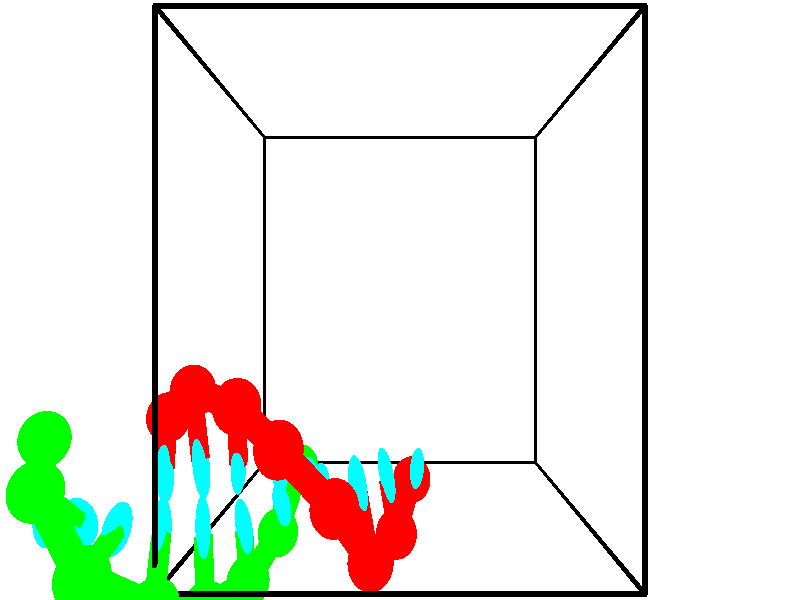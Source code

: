 // switches for output
#declare DRAW_BASES = 1; // possible values are 0, 1; only relevant for DNA ribbons
#declare DRAW_BASES_TYPE = 3; // possible values are 1, 2, 3; only relevant for DNA ribbons
#declare DRAW_FOG = 0; // set to 1 to enable fog

#include "colors.inc"

#include "transforms.inc"
background { rgb <1, 1, 1>}

#default {
   normal{
       ripples 0.25
       frequency 0.20
       turbulence 0.2
       lambda 5
   }
	finish {
		phong 0.1
		phong_size 40.
	}
}

// original window dimensions: 1024x640


// camera settings

camera {
	sky <-0, 1, 0>
	up <-0, 1, 0>
	right 1.6 * <1, 0, 0>
	location <2.5, 2.5, 11.1562>
	look_at <2.5, 2.5, 2.5>
	direction <0, 0, -8.6562>
	angle 67.0682
}


# declare cpy_camera_pos = <2.5, 2.5, 11.1562>;
# if (DRAW_FOG = 1)
fog {
	fog_type 2
	up vnormalize(cpy_camera_pos)
	color rgbt<1,1,1,0.3>
	distance 1e-5
	fog_alt 3e-3
	fog_offset 4
}
# end


// LIGHTS

# declare lum = 6;
global_settings {
	ambient_light rgb lum * <0.05, 0.05, 0.05>
	max_trace_level 15
}# declare cpy_direct_light_amount = 0.25;
light_source
{	1000 * <-1, -1, 1>,
	rgb lum * cpy_direct_light_amount
	parallel
}

light_source
{	1000 * <1, 1, -1>,
	rgb lum * cpy_direct_light_amount
	parallel
}

// strand 0

// nucleotide -1

// particle -1
sphere {
	<2.653340, 0.520056, 3.167261> 0.250000
	pigment { color rgbt <1,0,0,0> }
	no_shadow
}
cylinder {
	<2.683411, 0.675446, 3.534616>,  <2.701453, 0.768679, 3.755029>, 0.100000
	pigment { color rgbt <1,0,0,0> }
	no_shadow
}
cylinder {
	<2.683411, 0.675446, 3.534616>,  <2.653340, 0.520056, 3.167261>, 0.100000
	pigment { color rgbt <1,0,0,0> }
	no_shadow
}

// particle -1
sphere {
	<2.683411, 0.675446, 3.534616> 0.100000
	pigment { color rgbt <1,0,0,0> }
	no_shadow
}
sphere {
	0, 1
	scale<0.080000,0.200000,0.300000>
	matrix <-0.994692, 0.094109, 0.041615,
		-0.070262, -0.916642, 0.393486,
		0.075177, 0.388474, 0.918388,
		2.705964, 0.791988, 3.810132>
	pigment { color rgbt <0,1,1,0> }
	no_shadow
}
cylinder {
	<2.455555, 0.121282, 3.783702>,  <2.653340, 0.520056, 3.167261>, 0.130000
	pigment { color rgbt <1,0,0,0> }
	no_shadow
}

// nucleotide -1

// particle -1
sphere {
	<2.455555, 0.121282, 3.783702> 0.250000
	pigment { color rgbt <1,0,0,0> }
	no_shadow
}
cylinder {
	<2.391014, 0.491577, 3.920507>,  <2.352290, 0.713754, 4.002591>, 0.100000
	pigment { color rgbt <1,0,0,0> }
	no_shadow
}
cylinder {
	<2.391014, 0.491577, 3.920507>,  <2.455555, 0.121282, 3.783702>, 0.100000
	pigment { color rgbt <1,0,0,0> }
	no_shadow
}

// particle -1
sphere {
	<2.391014, 0.491577, 3.920507> 0.100000
	pigment { color rgbt <1,0,0,0> }
	no_shadow
}
sphere {
	0, 1
	scale<0.080000,0.200000,0.300000>
	matrix <-0.948179, -0.241533, 0.206443,
		0.273720, -0.290981, 0.916738,
		-0.161352, 0.925738, 0.342014,
		2.342609, 0.769299, 4.023112>
	pigment { color rgbt <0,1,1,0> }
	no_shadow
}
cylinder {
	<2.181062, 0.124201, 4.608426>,  <2.455555, 0.121282, 3.783702>, 0.130000
	pigment { color rgbt <1,0,0,0> }
	no_shadow
}

// nucleotide -1

// particle -1
sphere {
	<2.181062, 0.124201, 4.608426> 0.250000
	pigment { color rgbt <1,0,0,0> }
	no_shadow
}
cylinder {
	<2.089249, 0.471962, 4.433403>,  <2.034161, 0.680618, 4.328389>, 0.100000
	pigment { color rgbt <1,0,0,0> }
	no_shadow
}
cylinder {
	<2.089249, 0.471962, 4.433403>,  <2.181062, 0.124201, 4.608426>, 0.100000
	pigment { color rgbt <1,0,0,0> }
	no_shadow
}

// particle -1
sphere {
	<2.089249, 0.471962, 4.433403> 0.100000
	pigment { color rgbt <1,0,0,0> }
	no_shadow
}
sphere {
	0, 1
	scale<0.080000,0.200000,0.300000>
	matrix <-0.912026, -0.035130, 0.408625,
		0.339888, 0.492857, 0.800980,
		-0.229532, 0.869402, -0.437558,
		2.020389, 0.732782, 4.302136>
	pigment { color rgbt <0,1,1,0> }
	no_shadow
}
cylinder {
	<1.835890, 0.739683, 5.044907>,  <2.181062, 0.124201, 4.608426>, 0.130000
	pigment { color rgbt <1,0,0,0> }
	no_shadow
}

// nucleotide -1

// particle -1
sphere {
	<1.835890, 0.739683, 5.044907> 0.250000
	pigment { color rgbt <1,0,0,0> }
	no_shadow
}
cylinder {
	<1.707687, 0.753601, 4.666264>,  <1.630766, 0.761952, 4.439078>, 0.100000
	pigment { color rgbt <1,0,0,0> }
	no_shadow
}
cylinder {
	<1.707687, 0.753601, 4.666264>,  <1.835890, 0.739683, 5.044907>, 0.100000
	pigment { color rgbt <1,0,0,0> }
	no_shadow
}

// particle -1
sphere {
	<1.707687, 0.753601, 4.666264> 0.100000
	pigment { color rgbt <1,0,0,0> }
	no_shadow
}
sphere {
	0, 1
	scale<0.080000,0.200000,0.300000>
	matrix <-0.937802, 0.129107, 0.322271,
		0.133427, 0.991020, -0.008749,
		-0.320507, 0.034795, -0.946607,
		1.611535, 0.764040, 4.382281>
	pigment { color rgbt <0,1,1,0> }
	no_shadow
}
cylinder {
	<1.274213, 1.237890, 5.060663>,  <1.835890, 0.739683, 5.044907>, 0.130000
	pigment { color rgbt <1,0,0,0> }
	no_shadow
}

// nucleotide -1

// particle -1
sphere {
	<1.274213, 1.237890, 5.060663> 0.250000
	pigment { color rgbt <1,0,0,0> }
	no_shadow
}
cylinder {
	<1.225651, 1.045479, 4.713360>,  <1.196514, 0.930032, 4.504978>, 0.100000
	pigment { color rgbt <1,0,0,0> }
	no_shadow
}
cylinder {
	<1.225651, 1.045479, 4.713360>,  <1.274213, 1.237890, 5.060663>, 0.100000
	pigment { color rgbt <1,0,0,0> }
	no_shadow
}

// particle -1
sphere {
	<1.225651, 1.045479, 4.713360> 0.100000
	pigment { color rgbt <1,0,0,0> }
	no_shadow
}
sphere {
	0, 1
	scale<0.080000,0.200000,0.300000>
	matrix <-0.981833, 0.186704, 0.033849,
		0.145825, 0.856594, -0.494956,
		-0.121405, -0.481028, -0.868258,
		1.189229, 0.901170, 4.452882>
	pigment { color rgbt <0,1,1,0> }
	no_shadow
}
cylinder {
	<0.790091, 1.568173, 4.830912>,  <1.274213, 1.237890, 5.060663>, 0.130000
	pigment { color rgbt <1,0,0,0> }
	no_shadow
}

// nucleotide -1

// particle -1
sphere {
	<0.790091, 1.568173, 4.830912> 0.250000
	pigment { color rgbt <1,0,0,0> }
	no_shadow
}
cylinder {
	<0.746361, 1.224960, 4.630181>,  <0.720123, 1.019033, 4.509743>, 0.100000
	pigment { color rgbt <1,0,0,0> }
	no_shadow
}
cylinder {
	<0.746361, 1.224960, 4.630181>,  <0.790091, 1.568173, 4.830912>, 0.100000
	pigment { color rgbt <1,0,0,0> }
	no_shadow
}

// particle -1
sphere {
	<0.746361, 1.224960, 4.630181> 0.100000
	pigment { color rgbt <1,0,0,0> }
	no_shadow
}
sphere {
	0, 1
	scale<0.080000,0.200000,0.300000>
	matrix <-0.989139, 0.044013, 0.140234,
		-0.098239, 0.511706, -0.853525,
		-0.109325, -0.858032, -0.501826,
		0.713563, 0.967551, 4.479634>
	pigment { color rgbt <0,1,1,0> }
	no_shadow
}
cylinder {
	<0.162184, 1.640024, 4.335594>,  <0.790091, 1.568173, 4.830912>, 0.130000
	pigment { color rgbt <1,0,0,0> }
	no_shadow
}

// nucleotide -1

// particle -1
sphere {
	<0.162184, 1.640024, 4.335594> 0.250000
	pigment { color rgbt <1,0,0,0> }
	no_shadow
}
cylinder {
	<0.226749, 1.246971, 4.372213>,  <0.265489, 1.011140, 4.394184>, 0.100000
	pigment { color rgbt <1,0,0,0> }
	no_shadow
}
cylinder {
	<0.226749, 1.246971, 4.372213>,  <0.162184, 1.640024, 4.335594>, 0.100000
	pigment { color rgbt <1,0,0,0> }
	no_shadow
}

// particle -1
sphere {
	<0.226749, 1.246971, 4.372213> 0.100000
	pigment { color rgbt <1,0,0,0> }
	no_shadow
}
sphere {
	0, 1
	scale<0.080000,0.200000,0.300000>
	matrix <-0.983684, -0.152728, 0.095082,
		-0.079449, -0.105401, -0.991251,
		0.161414, -0.982631, 0.091547,
		0.275174, 0.952182, 4.399677>
	pigment { color rgbt <0,1,1,0> }
	no_shadow
}
cylinder {
	<-0.285285, 1.323208, 3.891456>,  <0.162184, 1.640024, 4.335594>, 0.130000
	pigment { color rgbt <1,0,0,0> }
	no_shadow
}

// nucleotide -1

// particle -1
sphere {
	<-0.285285, 1.323208, 3.891456> 0.250000
	pigment { color rgbt <1,0,0,0> }
	no_shadow
}
cylinder {
	<-0.193558, 1.075333, 4.191696>,  <-0.138522, 0.926608, 4.371840>, 0.100000
	pigment { color rgbt <1,0,0,0> }
	no_shadow
}
cylinder {
	<-0.193558, 1.075333, 4.191696>,  <-0.285285, 1.323208, 3.891456>, 0.100000
	pigment { color rgbt <1,0,0,0> }
	no_shadow
}

// particle -1
sphere {
	<-0.193558, 1.075333, 4.191696> 0.100000
	pigment { color rgbt <1,0,0,0> }
	no_shadow
}
sphere {
	0, 1
	scale<0.080000,0.200000,0.300000>
	matrix <-0.971170, -0.197274, 0.133836,
		0.065138, -0.759651, -0.647060,
		0.229317, -0.619688, 0.750600,
		-0.124763, 0.889426, 4.416876>
	pigment { color rgbt <0,1,1,0> }
	no_shadow
}
// strand 1

// nucleotide -1

// particle -1
sphere {
	<-1.291612, 1.259833, 4.710282> 0.250000
	pigment { color rgbt <0,1,0,0> }
	no_shadow
}
cylinder {
	<-1.308144, 0.863052, 4.662412>,  <-1.318063, 0.624984, 4.633690>, 0.100000
	pigment { color rgbt <0,1,0,0> }
	no_shadow
}
cylinder {
	<-1.308144, 0.863052, 4.662412>,  <-1.291612, 1.259833, 4.710282>, 0.100000
	pigment { color rgbt <0,1,0,0> }
	no_shadow
}

// particle -1
sphere {
	<-1.308144, 0.863052, 4.662412> 0.100000
	pigment { color rgbt <0,1,0,0> }
	no_shadow
}
sphere {
	0, 1
	scale<0.080000,0.200000,0.300000>
	matrix <0.993684, -0.053314, 0.098739,
		-0.104325, -0.114838, 0.987891,
		-0.041330, -0.991952, -0.119675,
		-1.320543, 0.565467, 4.626509>
	pigment { color rgbt <0,1,1,0> }
	no_shadow
}
cylinder {
	<-1.060261, 0.937616, 5.252261>,  <-1.291612, 1.259833, 4.710282>, 0.130000
	pigment { color rgbt <0,1,0,0> }
	no_shadow
}

// nucleotide -1

// particle -1
sphere {
	<-1.060261, 0.937616, 5.252261> 0.250000
	pigment { color rgbt <0,1,0,0> }
	no_shadow
}
cylinder {
	<-0.981972, 0.695404, 4.943708>,  <-0.934998, 0.550077, 4.758577>, 0.100000
	pigment { color rgbt <0,1,0,0> }
	no_shadow
}
cylinder {
	<-0.981972, 0.695404, 4.943708>,  <-1.060261, 0.937616, 5.252261>, 0.100000
	pigment { color rgbt <0,1,0,0> }
	no_shadow
}

// particle -1
sphere {
	<-0.981972, 0.695404, 4.943708> 0.100000
	pigment { color rgbt <0,1,0,0> }
	no_shadow
}
sphere {
	0, 1
	scale<0.080000,0.200000,0.300000>
	matrix <0.978779, 0.071939, 0.191875,
		-0.060694, -0.792565, 0.606759,
		0.195723, -0.605529, -0.771380,
		-0.923255, 0.513745, 4.712295>
	pigment { color rgbt <0,1,1,0> }
	no_shadow
}
cylinder {
	<-0.511831, 0.299709, 5.432282>,  <-1.060261, 0.937616, 5.252261>, 0.130000
	pigment { color rgbt <0,1,0,0> }
	no_shadow
}

// nucleotide -1

// particle -1
sphere {
	<-0.511831, 0.299709, 5.432282> 0.250000
	pigment { color rgbt <0,1,0,0> }
	no_shadow
}
cylinder {
	<-0.503876, 0.402580, 5.045818>,  <-0.499102, 0.464303, 4.813940>, 0.100000
	pigment { color rgbt <0,1,0,0> }
	no_shadow
}
cylinder {
	<-0.503876, 0.402580, 5.045818>,  <-0.511831, 0.299709, 5.432282>, 0.100000
	pigment { color rgbt <0,1,0,0> }
	no_shadow
}

// particle -1
sphere {
	<-0.503876, 0.402580, 5.045818> 0.100000
	pigment { color rgbt <0,1,0,0> }
	no_shadow
}
sphere {
	0, 1
	scale<0.080000,0.200000,0.300000>
	matrix <0.992984, 0.107585, 0.049079,
		0.116566, -0.960356, -0.253235,
		0.019889, 0.257179, -0.966159,
		-0.497909, 0.479734, 4.755970>
	pigment { color rgbt <0,1,1,0> }
	no_shadow
}
cylinder {
	<0.051438, -0.061381, 5.157092>,  <-0.511831, 0.299709, 5.432282>, 0.130000
	pigment { color rgbt <0,1,0,0> }
	no_shadow
}

// nucleotide -1

// particle -1
sphere {
	<0.051438, -0.061381, 5.157092> 0.250000
	pigment { color rgbt <0,1,0,0> }
	no_shadow
}
cylinder {
	<-0.008163, 0.228577, 4.888070>,  <-0.043924, 0.402551, 4.726657>, 0.100000
	pigment { color rgbt <0,1,0,0> }
	no_shadow
}
cylinder {
	<-0.008163, 0.228577, 4.888070>,  <0.051438, -0.061381, 5.157092>, 0.100000
	pigment { color rgbt <0,1,0,0> }
	no_shadow
}

// particle -1
sphere {
	<-0.008163, 0.228577, 4.888070> 0.100000
	pigment { color rgbt <0,1,0,0> }
	no_shadow
}
sphere {
	0, 1
	scale<0.080000,0.200000,0.300000>
	matrix <0.988653, 0.122326, -0.087189,
		0.019068, -0.677913, -0.734895,
		-0.149004, 0.724893, -0.672553,
		-0.052865, 0.446045, 4.686304>
	pigment { color rgbt <0,1,1,0> }
	no_shadow
}
cylinder {
	<0.400926, -0.286208, 4.643872>,  <0.051438, -0.061381, 5.157092>, 0.130000
	pigment { color rgbt <0,1,0,0> }
	no_shadow
}

// nucleotide -1

// particle -1
sphere {
	<0.400926, -0.286208, 4.643872> 0.250000
	pigment { color rgbt <0,1,0,0> }
	no_shadow
}
cylinder {
	<0.356247, 0.100700, 4.552736>,  <0.329440, 0.332845, 4.498055>, 0.100000
	pigment { color rgbt <0,1,0,0> }
	no_shadow
}
cylinder {
	<0.356247, 0.100700, 4.552736>,  <0.400926, -0.286208, 4.643872>, 0.100000
	pigment { color rgbt <0,1,0,0> }
	no_shadow
}

// particle -1
sphere {
	<0.356247, 0.100700, 4.552736> 0.100000
	pigment { color rgbt <0,1,0,0> }
	no_shadow
}
sphere {
	0, 1
	scale<0.080000,0.200000,0.300000>
	matrix <0.945066, 0.032518, -0.325259,
		-0.307205, -0.251653, -0.917767,
		-0.111697, 0.967271, -0.227838,
		0.322738, 0.390882, 4.484385>
	pigment { color rgbt <0,1,1,0> }
	no_shadow
}
cylinder {
	<0.685984, -0.301060, 3.947644>,  <0.400926, -0.286208, 4.643872>, 0.130000
	pigment { color rgbt <0,1,0,0> }
	no_shadow
}

// nucleotide -1

// particle -1
sphere {
	<0.685984, -0.301060, 3.947644> 0.250000
	pigment { color rgbt <0,1,0,0> }
	no_shadow
}
cylinder {
	<0.699028, 0.062469, 4.114006>,  <0.706855, 0.280587, 4.213823>, 0.100000
	pigment { color rgbt <0,1,0,0> }
	no_shadow
}
cylinder {
	<0.699028, 0.062469, 4.114006>,  <0.685984, -0.301060, 3.947644>, 0.100000
	pigment { color rgbt <0,1,0,0> }
	no_shadow
}

// particle -1
sphere {
	<0.699028, 0.062469, 4.114006> 0.100000
	pigment { color rgbt <0,1,0,0> }
	no_shadow
}
sphere {
	0, 1
	scale<0.080000,0.200000,0.300000>
	matrix <0.846551, 0.196092, -0.494873,
		-0.531308, 0.368222, -0.762971,
		0.032611, 0.908824, 0.415904,
		0.708811, 0.335117, 4.238777>
	pigment { color rgbt <0,1,1,0> }
	no_shadow
}
cylinder {
	<0.950686, 0.037838, 3.482414>,  <0.685984, -0.301060, 3.947644>, 0.130000
	pigment { color rgbt <0,1,0,0> }
	no_shadow
}

// nucleotide -1

// particle -1
sphere {
	<0.950686, 0.037838, 3.482414> 0.250000
	pigment { color rgbt <0,1,0,0> }
	no_shadow
}
cylinder {
	<1.035095, 0.289474, 3.781670>,  <1.085741, 0.440456, 3.961223>, 0.100000
	pigment { color rgbt <0,1,0,0> }
	no_shadow
}
cylinder {
	<1.035095, 0.289474, 3.781670>,  <0.950686, 0.037838, 3.482414>, 0.100000
	pigment { color rgbt <0,1,0,0> }
	no_shadow
}

// particle -1
sphere {
	<1.035095, 0.289474, 3.781670> 0.100000
	pigment { color rgbt <0,1,0,0> }
	no_shadow
}
sphere {
	0, 1
	scale<0.080000,0.200000,0.300000>
	matrix <0.840803, 0.273521, -0.467158,
		-0.498517, 0.727620, -0.471223,
		0.211024, 0.629091, 0.748140,
		1.098403, 0.478202, 4.006112>
	pigment { color rgbt <0,1,1,0> }
	no_shadow
}
cylinder {
	<1.166953, 0.657972, 3.168980>,  <0.950686, 0.037838, 3.482414>, 0.130000
	pigment { color rgbt <0,1,0,0> }
	no_shadow
}

// nucleotide -1

// particle -1
sphere {
	<1.166953, 0.657972, 3.168980> 0.250000
	pigment { color rgbt <0,1,0,0> }
	no_shadow
}
cylinder {
	<1.312027, 0.688393, 3.540502>,  <1.399071, 0.706645, 3.763414>, 0.100000
	pigment { color rgbt <0,1,0,0> }
	no_shadow
}
cylinder {
	<1.312027, 0.688393, 3.540502>,  <1.166953, 0.657972, 3.168980>, 0.100000
	pigment { color rgbt <0,1,0,0> }
	no_shadow
}

// particle -1
sphere {
	<1.312027, 0.688393, 3.540502> 0.100000
	pigment { color rgbt <0,1,0,0> }
	no_shadow
}
sphere {
	0, 1
	scale<0.080000,0.200000,0.300000>
	matrix <0.919449, 0.133253, -0.369943,
		-0.151901, 0.988160, -0.021596,
		0.362685, 0.076051, 0.928804,
		1.420832, 0.711208, 3.819143>
	pigment { color rgbt <0,1,1,0> }
	no_shadow
}
// box output
cylinder {
	<0.000000, 0.000000, 0.000000>,  <5.000000, 0.000000, 0.000000>, 0.025000
	pigment { color rgbt <0,0,0,0> }
	no_shadow
}
cylinder {
	<0.000000, 0.000000, 0.000000>,  <0.000000, 5.000000, 0.000000>, 0.025000
	pigment { color rgbt <0,0,0,0> }
	no_shadow
}
cylinder {
	<0.000000, 0.000000, 0.000000>,  <0.000000, 0.000000, 5.000000>, 0.025000
	pigment { color rgbt <0,0,0,0> }
	no_shadow
}
cylinder {
	<5.000000, 5.000000, 5.000000>,  <0.000000, 5.000000, 5.000000>, 0.025000
	pigment { color rgbt <0,0,0,0> }
	no_shadow
}
cylinder {
	<5.000000, 5.000000, 5.000000>,  <5.000000, 0.000000, 5.000000>, 0.025000
	pigment { color rgbt <0,0,0,0> }
	no_shadow
}
cylinder {
	<5.000000, 5.000000, 5.000000>,  <5.000000, 5.000000, 0.000000>, 0.025000
	pigment { color rgbt <0,0,0,0> }
	no_shadow
}
cylinder {
	<0.000000, 0.000000, 5.000000>,  <0.000000, 5.000000, 5.000000>, 0.025000
	pigment { color rgbt <0,0,0,0> }
	no_shadow
}
cylinder {
	<0.000000, 0.000000, 5.000000>,  <5.000000, 0.000000, 5.000000>, 0.025000
	pigment { color rgbt <0,0,0,0> }
	no_shadow
}
cylinder {
	<5.000000, 5.000000, 0.000000>,  <0.000000, 5.000000, 0.000000>, 0.025000
	pigment { color rgbt <0,0,0,0> }
	no_shadow
}
cylinder {
	<5.000000, 5.000000, 0.000000>,  <5.000000, 0.000000, 0.000000>, 0.025000
	pigment { color rgbt <0,0,0,0> }
	no_shadow
}
cylinder {
	<5.000000, 0.000000, 5.000000>,  <5.000000, 0.000000, 0.000000>, 0.025000
	pigment { color rgbt <0,0,0,0> }
	no_shadow
}
cylinder {
	<0.000000, 5.000000, 0.000000>,  <0.000000, 5.000000, 5.000000>, 0.025000
	pigment { color rgbt <0,0,0,0> }
	no_shadow
}
// end of box output
